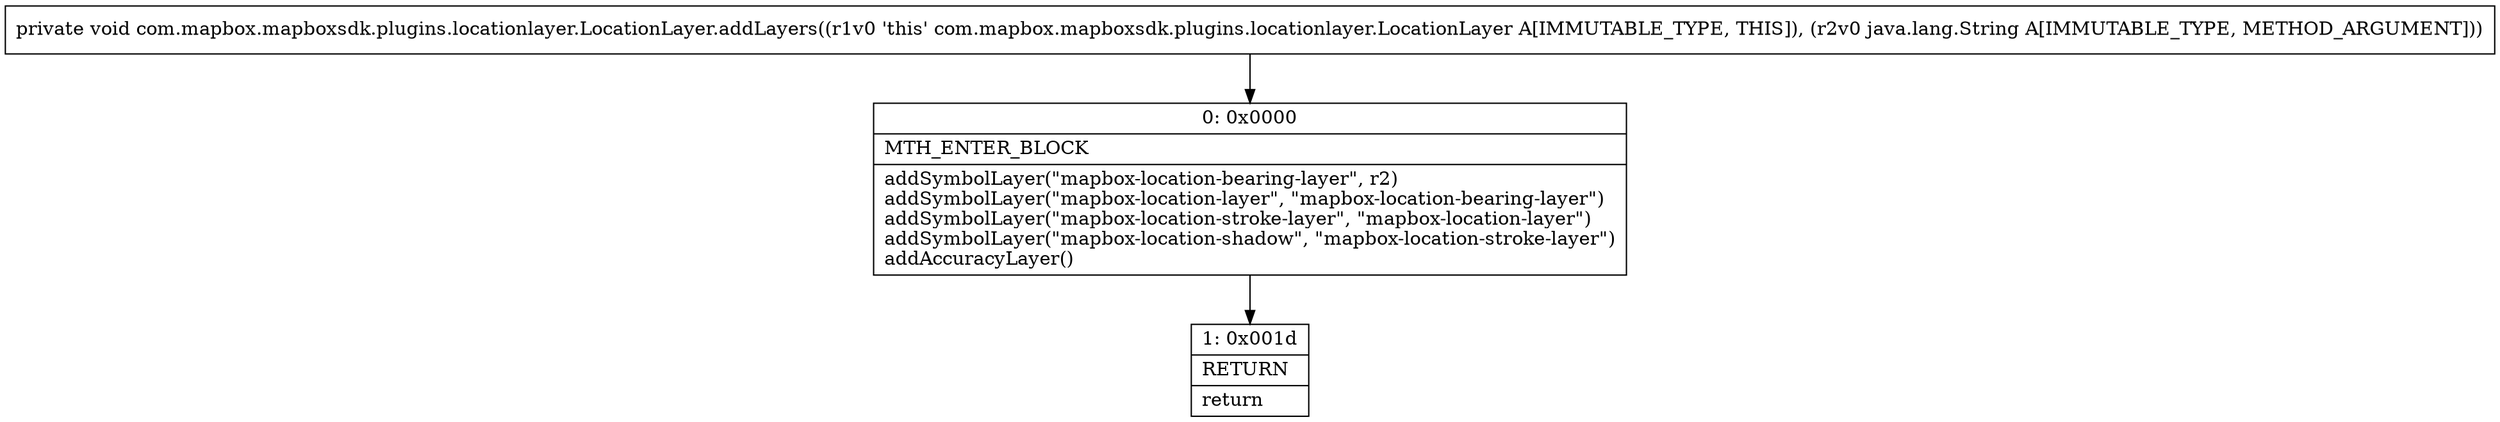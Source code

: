digraph "CFG forcom.mapbox.mapboxsdk.plugins.locationlayer.LocationLayer.addLayers(Ljava\/lang\/String;)V" {
Node_0 [shape=record,label="{0\:\ 0x0000|MTH_ENTER_BLOCK\l|addSymbolLayer(\"mapbox\-location\-bearing\-layer\", r2)\laddSymbolLayer(\"mapbox\-location\-layer\", \"mapbox\-location\-bearing\-layer\")\laddSymbolLayer(\"mapbox\-location\-stroke\-layer\", \"mapbox\-location\-layer\")\laddSymbolLayer(\"mapbox\-location\-shadow\", \"mapbox\-location\-stroke\-layer\")\laddAccuracyLayer()\l}"];
Node_1 [shape=record,label="{1\:\ 0x001d|RETURN\l|return\l}"];
MethodNode[shape=record,label="{private void com.mapbox.mapboxsdk.plugins.locationlayer.LocationLayer.addLayers((r1v0 'this' com.mapbox.mapboxsdk.plugins.locationlayer.LocationLayer A[IMMUTABLE_TYPE, THIS]), (r2v0 java.lang.String A[IMMUTABLE_TYPE, METHOD_ARGUMENT])) }"];
MethodNode -> Node_0;
Node_0 -> Node_1;
}

